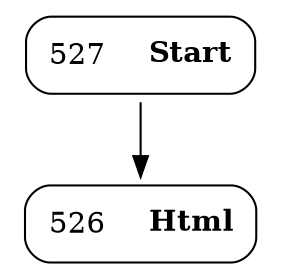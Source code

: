 digraph ast {
node [shape=none];
526 [label=<<TABLE border='1' cellspacing='0' cellpadding='10' style='rounded' ><TR><TD border='0'>526</TD><TD border='0'><B>Html</B></TD></TR></TABLE>>];
527 [label=<<TABLE border='1' cellspacing='0' cellpadding='10' style='rounded' ><TR><TD border='0'>527</TD><TD border='0'><B>Start</B></TD></TR></TABLE>>];
527 -> 526 [weight=2];
}
